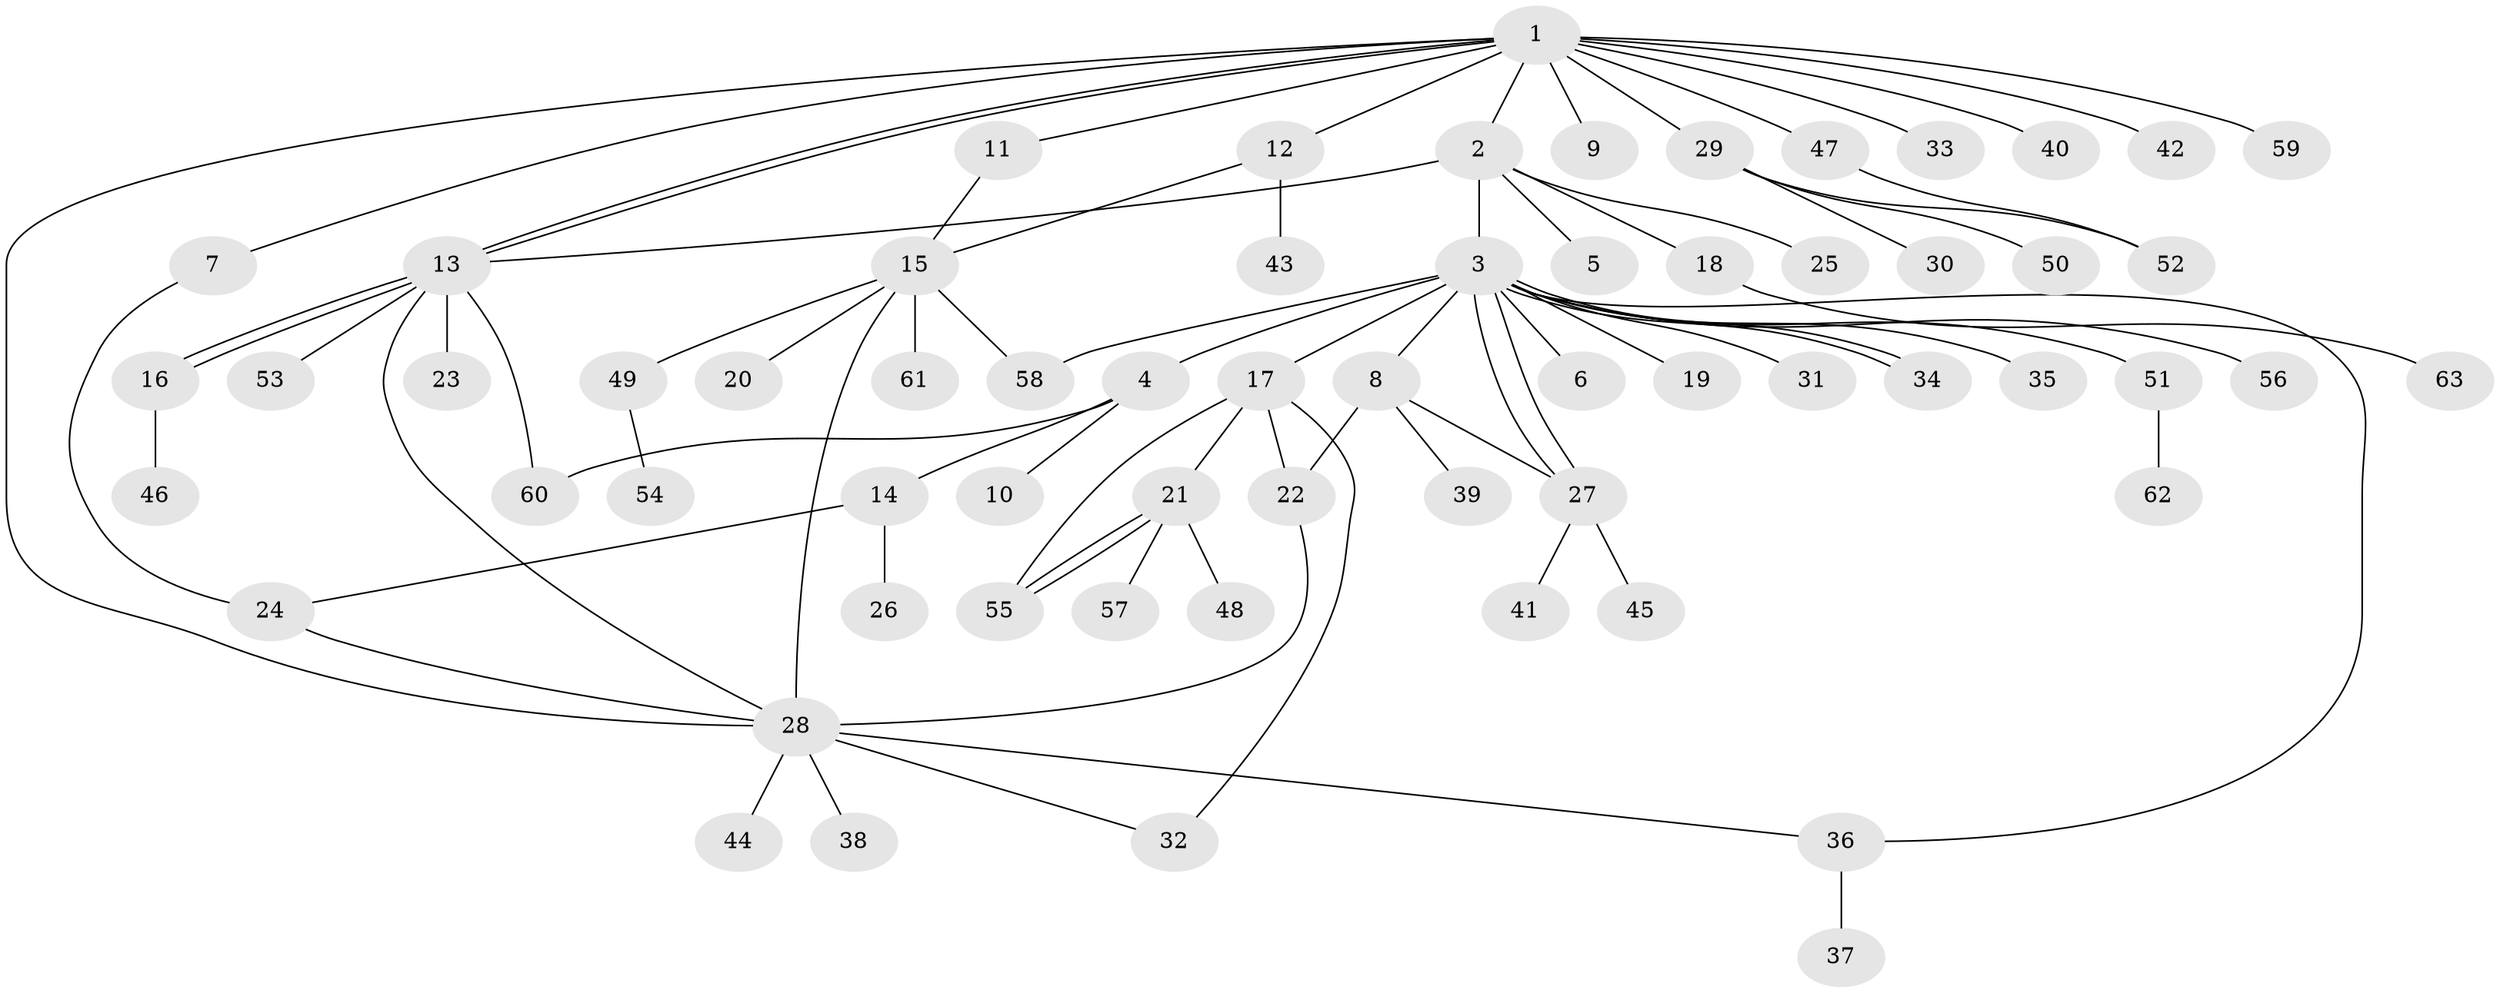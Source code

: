 // coarse degree distribution, {1: 0.84, 13: 0.04, 5: 0.04, 3: 0.04, 6: 0.04}
// Generated by graph-tools (version 1.1) at 2025/50/03/04/25 21:50:48]
// undirected, 63 vertices, 82 edges
graph export_dot {
graph [start="1"]
  node [color=gray90,style=filled];
  1;
  2;
  3;
  4;
  5;
  6;
  7;
  8;
  9;
  10;
  11;
  12;
  13;
  14;
  15;
  16;
  17;
  18;
  19;
  20;
  21;
  22;
  23;
  24;
  25;
  26;
  27;
  28;
  29;
  30;
  31;
  32;
  33;
  34;
  35;
  36;
  37;
  38;
  39;
  40;
  41;
  42;
  43;
  44;
  45;
  46;
  47;
  48;
  49;
  50;
  51;
  52;
  53;
  54;
  55;
  56;
  57;
  58;
  59;
  60;
  61;
  62;
  63;
  1 -- 2;
  1 -- 7;
  1 -- 9;
  1 -- 11;
  1 -- 12;
  1 -- 13;
  1 -- 13;
  1 -- 28;
  1 -- 29;
  1 -- 33;
  1 -- 40;
  1 -- 42;
  1 -- 47;
  1 -- 59;
  2 -- 3;
  2 -- 5;
  2 -- 13;
  2 -- 18;
  2 -- 25;
  3 -- 4;
  3 -- 6;
  3 -- 8;
  3 -- 17;
  3 -- 19;
  3 -- 27;
  3 -- 27;
  3 -- 31;
  3 -- 34;
  3 -- 34;
  3 -- 35;
  3 -- 36;
  3 -- 51;
  3 -- 56;
  3 -- 58;
  4 -- 10;
  4 -- 14;
  4 -- 60;
  7 -- 24;
  8 -- 22;
  8 -- 27;
  8 -- 39;
  11 -- 15;
  12 -- 15;
  12 -- 43;
  13 -- 16;
  13 -- 16;
  13 -- 23;
  13 -- 28;
  13 -- 53;
  13 -- 60;
  14 -- 24;
  14 -- 26;
  15 -- 20;
  15 -- 28;
  15 -- 49;
  15 -- 58;
  15 -- 61;
  16 -- 46;
  17 -- 21;
  17 -- 22;
  17 -- 32;
  17 -- 55;
  18 -- 63;
  21 -- 48;
  21 -- 55;
  21 -- 55;
  21 -- 57;
  22 -- 28;
  24 -- 28;
  27 -- 41;
  27 -- 45;
  28 -- 32;
  28 -- 36;
  28 -- 38;
  28 -- 44;
  29 -- 30;
  29 -- 50;
  29 -- 52;
  36 -- 37;
  47 -- 52;
  49 -- 54;
  51 -- 62;
}
